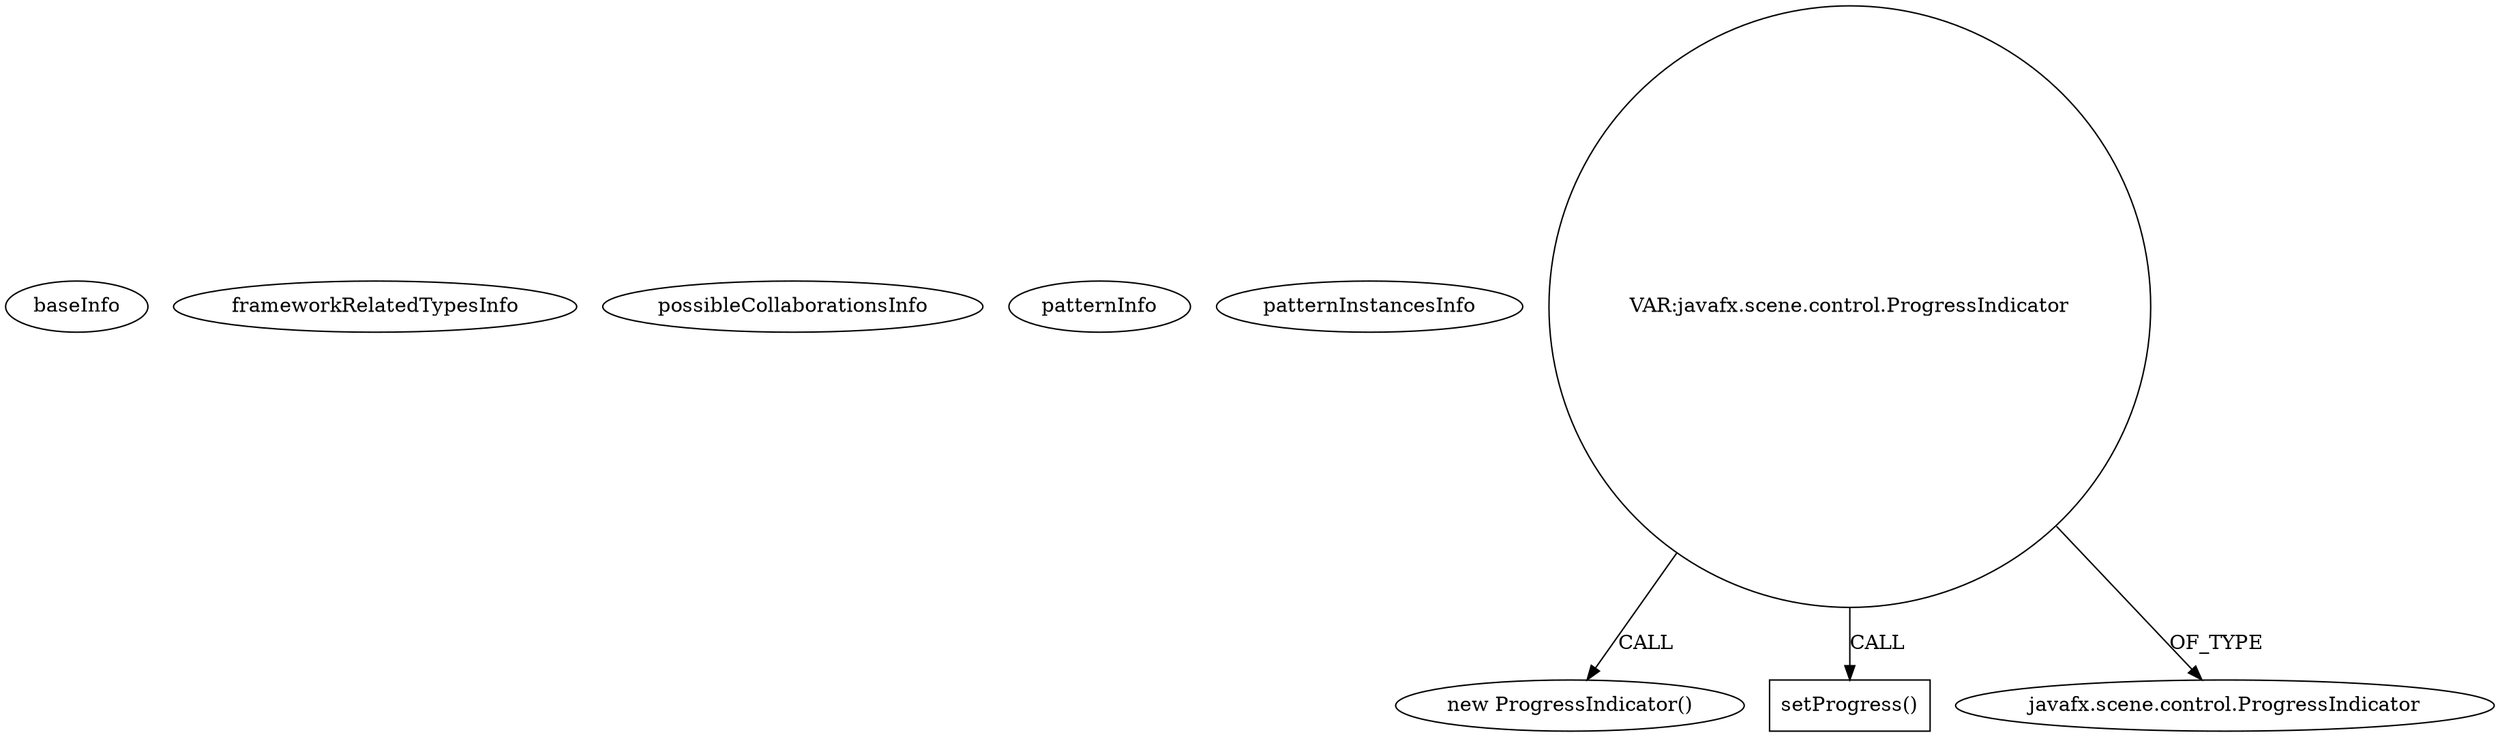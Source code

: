digraph {
baseInfo[graphId=3520,category="pattern",isAnonymous=false,possibleRelation=false]
frameworkRelatedTypesInfo[]
possibleCollaborationsInfo[]
patternInfo[frequency=2.0,patternRootClient=null]
patternInstancesInfo[0="Johnmalc-JavaFX~/Johnmalc-JavaFX/JavaFX-master/src/james/Indicators.java~Indicators~678",1="GimVic-app-GimVic-Desktop~/GimVic-app-GimVic-Desktop/gimvic-desktop-master/Main/src/com/DzinVision/preprosteSuplence/main/Gui.java~void install()~505"]
13[label="new ProgressIndicator()",vertexType="CONSTRUCTOR_CALL",isFrameworkType=false]
14[label="VAR:javafx.scene.control.ProgressIndicator",vertexType="VARIABLE_EXPRESION",isFrameworkType=false,shape=circle]
22[label="setProgress()",vertexType="INSIDE_CALL",isFrameworkType=false,shape=box]
15[label="javafx.scene.control.ProgressIndicator",vertexType="FRAMEWORK_CLASS_TYPE",isFrameworkType=false]
14->13[label="CALL"]
14->22[label="CALL"]
14->15[label="OF_TYPE"]
}
